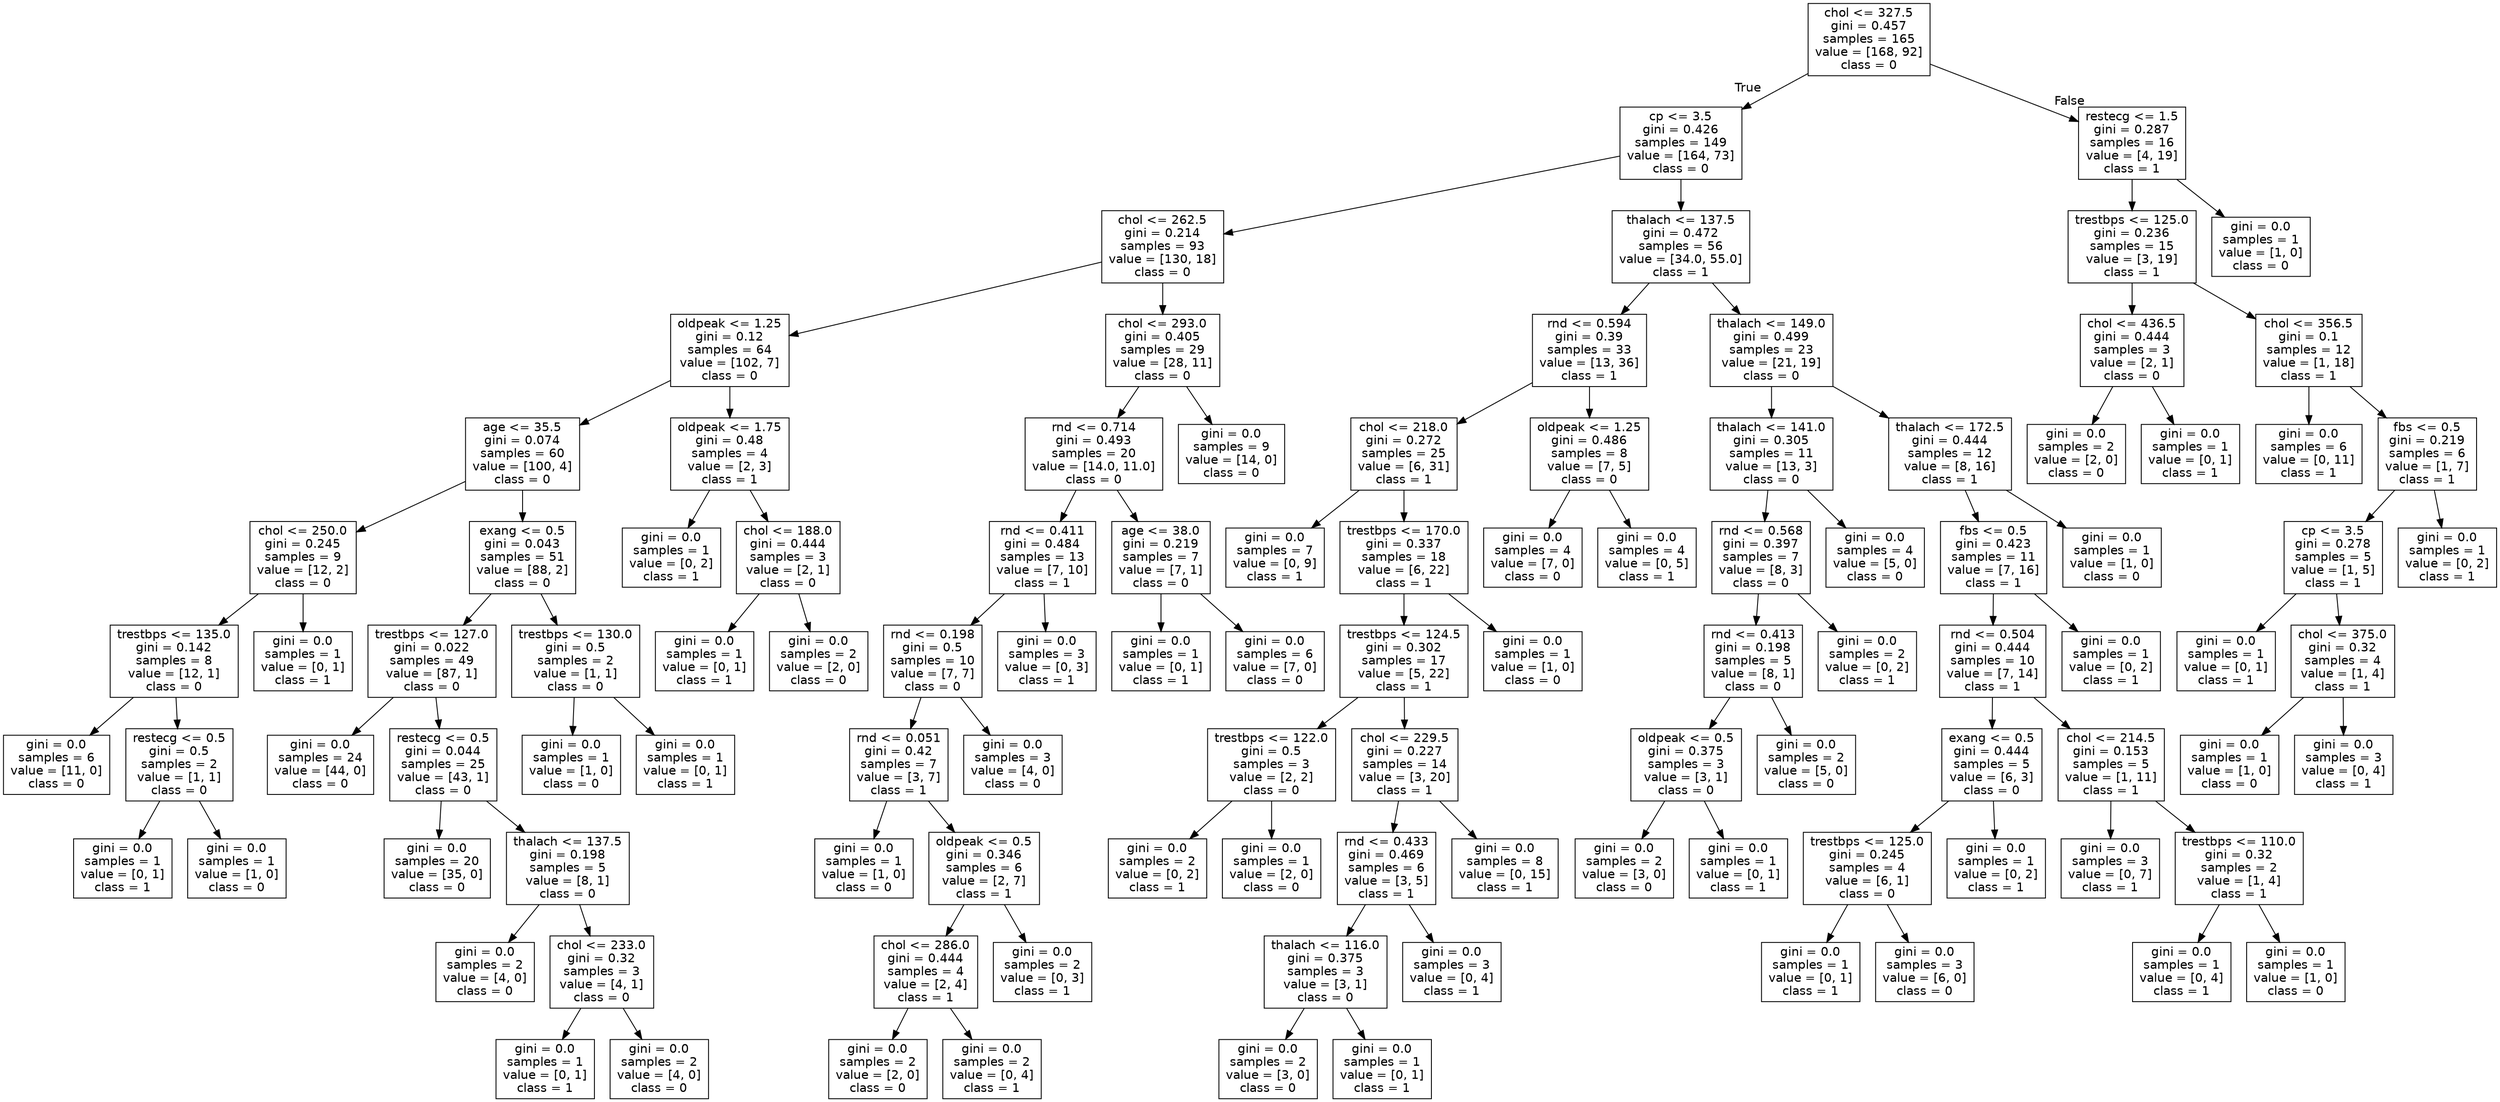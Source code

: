 digraph Tree {
node [shape=box, fontname="helvetica"] ;
edge [fontname="helvetica"] ;
0 [label="chol <= 327.5\ngini = 0.457\nsamples = 165\nvalue = [168, 92]\nclass = 0"] ;
1 [label="cp <= 3.5\ngini = 0.426\nsamples = 149\nvalue = [164, 73]\nclass = 0"] ;
0 -> 1 [labeldistance=2.5, labelangle=45, headlabel="True"] ;
2 [label="chol <= 262.5\ngini = 0.214\nsamples = 93\nvalue = [130, 18]\nclass = 0"] ;
1 -> 2 ;
3 [label="oldpeak <= 1.25\ngini = 0.12\nsamples = 64\nvalue = [102, 7]\nclass = 0"] ;
2 -> 3 ;
4 [label="age <= 35.5\ngini = 0.074\nsamples = 60\nvalue = [100, 4]\nclass = 0"] ;
3 -> 4 ;
5 [label="chol <= 250.0\ngini = 0.245\nsamples = 9\nvalue = [12, 2]\nclass = 0"] ;
4 -> 5 ;
6 [label="trestbps <= 135.0\ngini = 0.142\nsamples = 8\nvalue = [12, 1]\nclass = 0"] ;
5 -> 6 ;
7 [label="gini = 0.0\nsamples = 6\nvalue = [11, 0]\nclass = 0"] ;
6 -> 7 ;
8 [label="restecg <= 0.5\ngini = 0.5\nsamples = 2\nvalue = [1, 1]\nclass = 0"] ;
6 -> 8 ;
9 [label="gini = 0.0\nsamples = 1\nvalue = [0, 1]\nclass = 1"] ;
8 -> 9 ;
10 [label="gini = 0.0\nsamples = 1\nvalue = [1, 0]\nclass = 0"] ;
8 -> 10 ;
11 [label="gini = 0.0\nsamples = 1\nvalue = [0, 1]\nclass = 1"] ;
5 -> 11 ;
12 [label="exang <= 0.5\ngini = 0.043\nsamples = 51\nvalue = [88, 2]\nclass = 0"] ;
4 -> 12 ;
13 [label="trestbps <= 127.0\ngini = 0.022\nsamples = 49\nvalue = [87, 1]\nclass = 0"] ;
12 -> 13 ;
14 [label="gini = 0.0\nsamples = 24\nvalue = [44, 0]\nclass = 0"] ;
13 -> 14 ;
15 [label="restecg <= 0.5\ngini = 0.044\nsamples = 25\nvalue = [43, 1]\nclass = 0"] ;
13 -> 15 ;
16 [label="gini = 0.0\nsamples = 20\nvalue = [35, 0]\nclass = 0"] ;
15 -> 16 ;
17 [label="thalach <= 137.5\ngini = 0.198\nsamples = 5\nvalue = [8, 1]\nclass = 0"] ;
15 -> 17 ;
18 [label="gini = 0.0\nsamples = 2\nvalue = [4, 0]\nclass = 0"] ;
17 -> 18 ;
19 [label="chol <= 233.0\ngini = 0.32\nsamples = 3\nvalue = [4, 1]\nclass = 0"] ;
17 -> 19 ;
20 [label="gini = 0.0\nsamples = 1\nvalue = [0, 1]\nclass = 1"] ;
19 -> 20 ;
21 [label="gini = 0.0\nsamples = 2\nvalue = [4, 0]\nclass = 0"] ;
19 -> 21 ;
22 [label="trestbps <= 130.0\ngini = 0.5\nsamples = 2\nvalue = [1, 1]\nclass = 0"] ;
12 -> 22 ;
23 [label="gini = 0.0\nsamples = 1\nvalue = [1, 0]\nclass = 0"] ;
22 -> 23 ;
24 [label="gini = 0.0\nsamples = 1\nvalue = [0, 1]\nclass = 1"] ;
22 -> 24 ;
25 [label="oldpeak <= 1.75\ngini = 0.48\nsamples = 4\nvalue = [2, 3]\nclass = 1"] ;
3 -> 25 ;
26 [label="gini = 0.0\nsamples = 1\nvalue = [0, 2]\nclass = 1"] ;
25 -> 26 ;
27 [label="chol <= 188.0\ngini = 0.444\nsamples = 3\nvalue = [2, 1]\nclass = 0"] ;
25 -> 27 ;
28 [label="gini = 0.0\nsamples = 1\nvalue = [0, 1]\nclass = 1"] ;
27 -> 28 ;
29 [label="gini = 0.0\nsamples = 2\nvalue = [2, 0]\nclass = 0"] ;
27 -> 29 ;
30 [label="chol <= 293.0\ngini = 0.405\nsamples = 29\nvalue = [28, 11]\nclass = 0"] ;
2 -> 30 ;
31 [label="rnd <= 0.714\ngini = 0.493\nsamples = 20\nvalue = [14.0, 11.0]\nclass = 0"] ;
30 -> 31 ;
32 [label="rnd <= 0.411\ngini = 0.484\nsamples = 13\nvalue = [7, 10]\nclass = 1"] ;
31 -> 32 ;
33 [label="rnd <= 0.198\ngini = 0.5\nsamples = 10\nvalue = [7, 7]\nclass = 0"] ;
32 -> 33 ;
34 [label="rnd <= 0.051\ngini = 0.42\nsamples = 7\nvalue = [3, 7]\nclass = 1"] ;
33 -> 34 ;
35 [label="gini = 0.0\nsamples = 1\nvalue = [1, 0]\nclass = 0"] ;
34 -> 35 ;
36 [label="oldpeak <= 0.5\ngini = 0.346\nsamples = 6\nvalue = [2, 7]\nclass = 1"] ;
34 -> 36 ;
37 [label="chol <= 286.0\ngini = 0.444\nsamples = 4\nvalue = [2, 4]\nclass = 1"] ;
36 -> 37 ;
38 [label="gini = 0.0\nsamples = 2\nvalue = [2, 0]\nclass = 0"] ;
37 -> 38 ;
39 [label="gini = 0.0\nsamples = 2\nvalue = [0, 4]\nclass = 1"] ;
37 -> 39 ;
40 [label="gini = 0.0\nsamples = 2\nvalue = [0, 3]\nclass = 1"] ;
36 -> 40 ;
41 [label="gini = 0.0\nsamples = 3\nvalue = [4, 0]\nclass = 0"] ;
33 -> 41 ;
42 [label="gini = 0.0\nsamples = 3\nvalue = [0, 3]\nclass = 1"] ;
32 -> 42 ;
43 [label="age <= 38.0\ngini = 0.219\nsamples = 7\nvalue = [7, 1]\nclass = 0"] ;
31 -> 43 ;
44 [label="gini = 0.0\nsamples = 1\nvalue = [0, 1]\nclass = 1"] ;
43 -> 44 ;
45 [label="gini = 0.0\nsamples = 6\nvalue = [7, 0]\nclass = 0"] ;
43 -> 45 ;
46 [label="gini = 0.0\nsamples = 9\nvalue = [14, 0]\nclass = 0"] ;
30 -> 46 ;
47 [label="thalach <= 137.5\ngini = 0.472\nsamples = 56\nvalue = [34.0, 55.0]\nclass = 1"] ;
1 -> 47 ;
48 [label="rnd <= 0.594\ngini = 0.39\nsamples = 33\nvalue = [13, 36]\nclass = 1"] ;
47 -> 48 ;
49 [label="chol <= 218.0\ngini = 0.272\nsamples = 25\nvalue = [6, 31]\nclass = 1"] ;
48 -> 49 ;
50 [label="gini = 0.0\nsamples = 7\nvalue = [0, 9]\nclass = 1"] ;
49 -> 50 ;
51 [label="trestbps <= 170.0\ngini = 0.337\nsamples = 18\nvalue = [6, 22]\nclass = 1"] ;
49 -> 51 ;
52 [label="trestbps <= 124.5\ngini = 0.302\nsamples = 17\nvalue = [5, 22]\nclass = 1"] ;
51 -> 52 ;
53 [label="trestbps <= 122.0\ngini = 0.5\nsamples = 3\nvalue = [2, 2]\nclass = 0"] ;
52 -> 53 ;
54 [label="gini = 0.0\nsamples = 2\nvalue = [0, 2]\nclass = 1"] ;
53 -> 54 ;
55 [label="gini = 0.0\nsamples = 1\nvalue = [2, 0]\nclass = 0"] ;
53 -> 55 ;
56 [label="chol <= 229.5\ngini = 0.227\nsamples = 14\nvalue = [3, 20]\nclass = 1"] ;
52 -> 56 ;
57 [label="rnd <= 0.433\ngini = 0.469\nsamples = 6\nvalue = [3, 5]\nclass = 1"] ;
56 -> 57 ;
58 [label="thalach <= 116.0\ngini = 0.375\nsamples = 3\nvalue = [3, 1]\nclass = 0"] ;
57 -> 58 ;
59 [label="gini = 0.0\nsamples = 2\nvalue = [3, 0]\nclass = 0"] ;
58 -> 59 ;
60 [label="gini = 0.0\nsamples = 1\nvalue = [0, 1]\nclass = 1"] ;
58 -> 60 ;
61 [label="gini = 0.0\nsamples = 3\nvalue = [0, 4]\nclass = 1"] ;
57 -> 61 ;
62 [label="gini = 0.0\nsamples = 8\nvalue = [0, 15]\nclass = 1"] ;
56 -> 62 ;
63 [label="gini = 0.0\nsamples = 1\nvalue = [1, 0]\nclass = 0"] ;
51 -> 63 ;
64 [label="oldpeak <= 1.25\ngini = 0.486\nsamples = 8\nvalue = [7, 5]\nclass = 0"] ;
48 -> 64 ;
65 [label="gini = 0.0\nsamples = 4\nvalue = [7, 0]\nclass = 0"] ;
64 -> 65 ;
66 [label="gini = 0.0\nsamples = 4\nvalue = [0, 5]\nclass = 1"] ;
64 -> 66 ;
67 [label="thalach <= 149.0\ngini = 0.499\nsamples = 23\nvalue = [21, 19]\nclass = 0"] ;
47 -> 67 ;
68 [label="thalach <= 141.0\ngini = 0.305\nsamples = 11\nvalue = [13, 3]\nclass = 0"] ;
67 -> 68 ;
69 [label="rnd <= 0.568\ngini = 0.397\nsamples = 7\nvalue = [8, 3]\nclass = 0"] ;
68 -> 69 ;
70 [label="rnd <= 0.413\ngini = 0.198\nsamples = 5\nvalue = [8, 1]\nclass = 0"] ;
69 -> 70 ;
71 [label="oldpeak <= 0.5\ngini = 0.375\nsamples = 3\nvalue = [3, 1]\nclass = 0"] ;
70 -> 71 ;
72 [label="gini = 0.0\nsamples = 2\nvalue = [3, 0]\nclass = 0"] ;
71 -> 72 ;
73 [label="gini = 0.0\nsamples = 1\nvalue = [0, 1]\nclass = 1"] ;
71 -> 73 ;
74 [label="gini = 0.0\nsamples = 2\nvalue = [5, 0]\nclass = 0"] ;
70 -> 74 ;
75 [label="gini = 0.0\nsamples = 2\nvalue = [0, 2]\nclass = 1"] ;
69 -> 75 ;
76 [label="gini = 0.0\nsamples = 4\nvalue = [5, 0]\nclass = 0"] ;
68 -> 76 ;
77 [label="thalach <= 172.5\ngini = 0.444\nsamples = 12\nvalue = [8, 16]\nclass = 1"] ;
67 -> 77 ;
78 [label="fbs <= 0.5\ngini = 0.423\nsamples = 11\nvalue = [7, 16]\nclass = 1"] ;
77 -> 78 ;
79 [label="rnd <= 0.504\ngini = 0.444\nsamples = 10\nvalue = [7, 14]\nclass = 1"] ;
78 -> 79 ;
80 [label="exang <= 0.5\ngini = 0.444\nsamples = 5\nvalue = [6, 3]\nclass = 0"] ;
79 -> 80 ;
81 [label="trestbps <= 125.0\ngini = 0.245\nsamples = 4\nvalue = [6, 1]\nclass = 0"] ;
80 -> 81 ;
82 [label="gini = 0.0\nsamples = 1\nvalue = [0, 1]\nclass = 1"] ;
81 -> 82 ;
83 [label="gini = 0.0\nsamples = 3\nvalue = [6, 0]\nclass = 0"] ;
81 -> 83 ;
84 [label="gini = 0.0\nsamples = 1\nvalue = [0, 2]\nclass = 1"] ;
80 -> 84 ;
85 [label="chol <= 214.5\ngini = 0.153\nsamples = 5\nvalue = [1, 11]\nclass = 1"] ;
79 -> 85 ;
86 [label="gini = 0.0\nsamples = 3\nvalue = [0, 7]\nclass = 1"] ;
85 -> 86 ;
87 [label="trestbps <= 110.0\ngini = 0.32\nsamples = 2\nvalue = [1, 4]\nclass = 1"] ;
85 -> 87 ;
88 [label="gini = 0.0\nsamples = 1\nvalue = [0, 4]\nclass = 1"] ;
87 -> 88 ;
89 [label="gini = 0.0\nsamples = 1\nvalue = [1, 0]\nclass = 0"] ;
87 -> 89 ;
90 [label="gini = 0.0\nsamples = 1\nvalue = [0, 2]\nclass = 1"] ;
78 -> 90 ;
91 [label="gini = 0.0\nsamples = 1\nvalue = [1, 0]\nclass = 0"] ;
77 -> 91 ;
92 [label="restecg <= 1.5\ngini = 0.287\nsamples = 16\nvalue = [4, 19]\nclass = 1"] ;
0 -> 92 [labeldistance=2.5, labelangle=-45, headlabel="False"] ;
93 [label="trestbps <= 125.0\ngini = 0.236\nsamples = 15\nvalue = [3, 19]\nclass = 1"] ;
92 -> 93 ;
94 [label="chol <= 436.5\ngini = 0.444\nsamples = 3\nvalue = [2, 1]\nclass = 0"] ;
93 -> 94 ;
95 [label="gini = 0.0\nsamples = 2\nvalue = [2, 0]\nclass = 0"] ;
94 -> 95 ;
96 [label="gini = 0.0\nsamples = 1\nvalue = [0, 1]\nclass = 1"] ;
94 -> 96 ;
97 [label="chol <= 356.5\ngini = 0.1\nsamples = 12\nvalue = [1, 18]\nclass = 1"] ;
93 -> 97 ;
98 [label="gini = 0.0\nsamples = 6\nvalue = [0, 11]\nclass = 1"] ;
97 -> 98 ;
99 [label="fbs <= 0.5\ngini = 0.219\nsamples = 6\nvalue = [1, 7]\nclass = 1"] ;
97 -> 99 ;
100 [label="cp <= 3.5\ngini = 0.278\nsamples = 5\nvalue = [1, 5]\nclass = 1"] ;
99 -> 100 ;
101 [label="gini = 0.0\nsamples = 1\nvalue = [0, 1]\nclass = 1"] ;
100 -> 101 ;
102 [label="chol <= 375.0\ngini = 0.32\nsamples = 4\nvalue = [1, 4]\nclass = 1"] ;
100 -> 102 ;
103 [label="gini = 0.0\nsamples = 1\nvalue = [1, 0]\nclass = 0"] ;
102 -> 103 ;
104 [label="gini = 0.0\nsamples = 3\nvalue = [0, 4]\nclass = 1"] ;
102 -> 104 ;
105 [label="gini = 0.0\nsamples = 1\nvalue = [0, 2]\nclass = 1"] ;
99 -> 105 ;
106 [label="gini = 0.0\nsamples = 1\nvalue = [1, 0]\nclass = 0"] ;
92 -> 106 ;
}